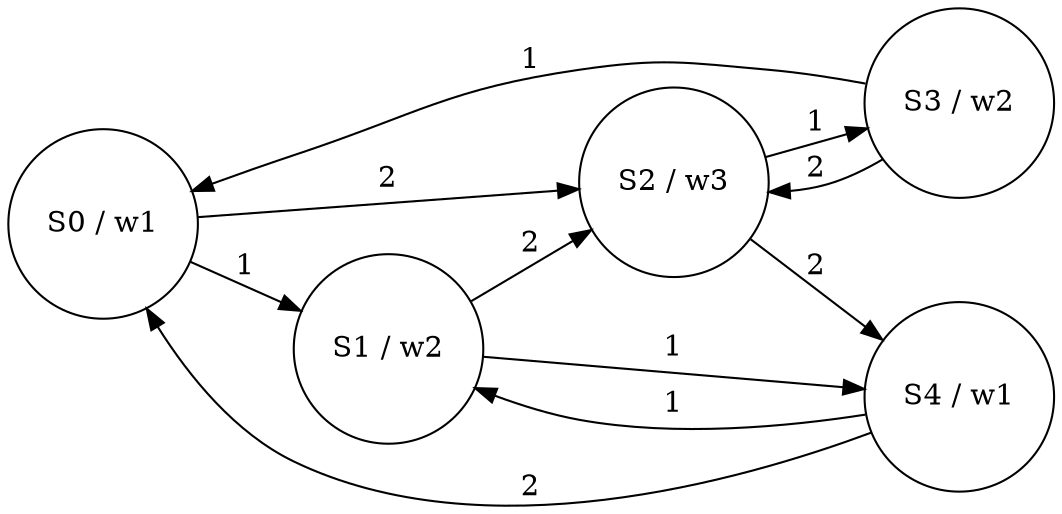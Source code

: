 digraph MooreMachine {
    rankdir = LR;
    node [shape = circle];

    "S0" [label = "S0 / w1"];
    "S1" [label = "S1 / w2"];
    "S2" [label = "S2 / w3"];
    "S3" [label = "S3 / w2"];
    "S4" [label = "S4 / w1"];

    "S0" -> "S1" [label = "1"];
    "S0" -> "S2" [label = "2"];

    "S1" -> "S4" [label = "1"];
    "S1" -> "S2" [label = "2"];

    "S2" -> "S3" [label = "1"];
    "S2" -> "S4" [label = "2"];

    "S3" -> "S0" [label = "1"];
    "S3" -> "S2" [label = "2"];

    "S4" -> "S1" [label = "1"];
    "S4" -> "S0" [label = "2"];
}